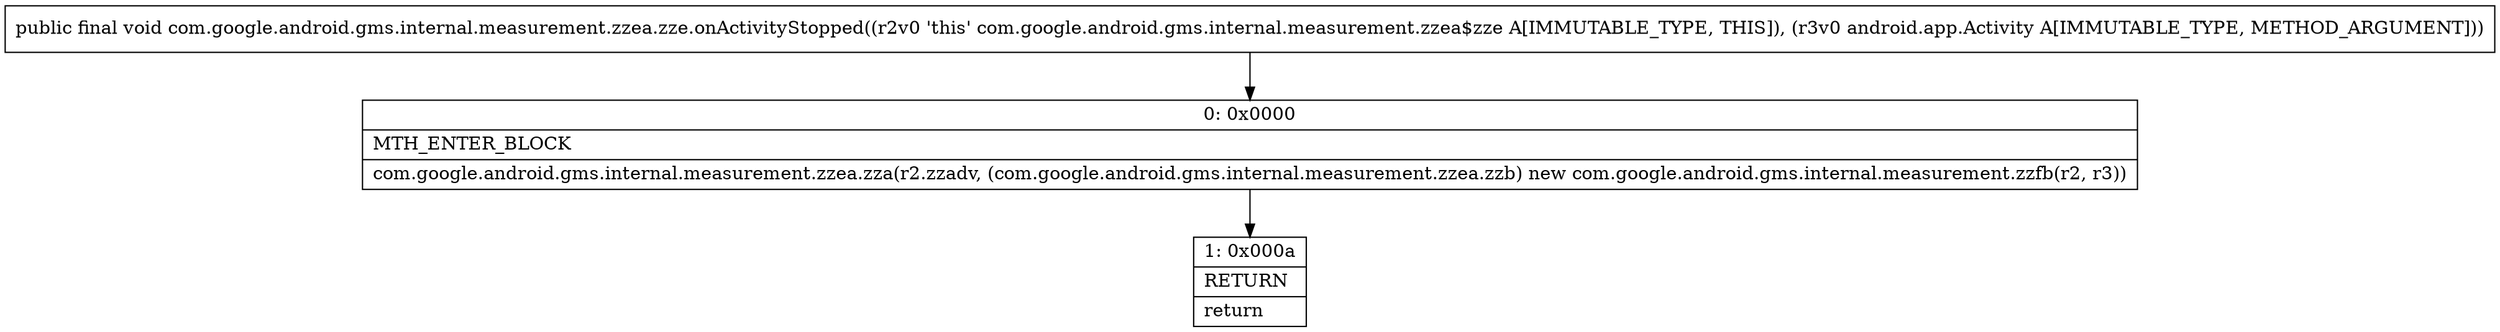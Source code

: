 digraph "CFG forcom.google.android.gms.internal.measurement.zzea.zze.onActivityStopped(Landroid\/app\/Activity;)V" {
Node_0 [shape=record,label="{0\:\ 0x0000|MTH_ENTER_BLOCK\l|com.google.android.gms.internal.measurement.zzea.zza(r2.zzadv, (com.google.android.gms.internal.measurement.zzea.zzb) new com.google.android.gms.internal.measurement.zzfb(r2, r3))\l}"];
Node_1 [shape=record,label="{1\:\ 0x000a|RETURN\l|return\l}"];
MethodNode[shape=record,label="{public final void com.google.android.gms.internal.measurement.zzea.zze.onActivityStopped((r2v0 'this' com.google.android.gms.internal.measurement.zzea$zze A[IMMUTABLE_TYPE, THIS]), (r3v0 android.app.Activity A[IMMUTABLE_TYPE, METHOD_ARGUMENT])) }"];
MethodNode -> Node_0;
Node_0 -> Node_1;
}

